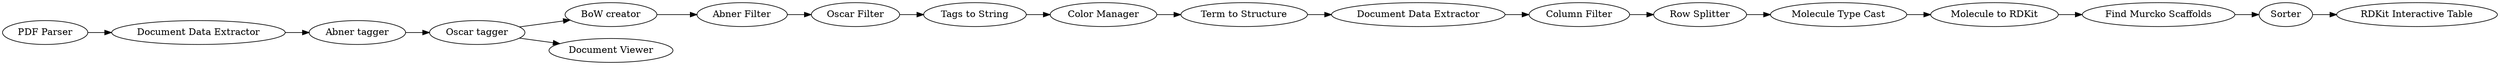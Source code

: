 digraph {
	1 -> 8
	15 -> 14
	27 -> 9
	4 -> 28
	3 -> 7
	31 -> 13
	8 -> 6
	12 -> 19
	7 -> 4
	14 -> 31
	30 -> 29
	9 -> 15
	2 -> 3
	2 -> 5
	6 -> 2
	28 -> 27
	19 -> 30
	13 -> 12
	27 [label="Color Manager"]
	7 [label="Abner Filter"]
	9 [label="Term to Structure"]
	8 [label="Document Data Extractor"]
	3 [label="BoW creator"]
	19 [label="Find Murcko Scaffolds"]
	31 [label="Row Splitter"]
	6 [label="Abner tagger"]
	15 [label="Document Data Extractor"]
	12 [label="Molecule to RDKit"]
	1 [label="PDF Parser"]
	28 [label="Tags to String"]
	4 [label="Oscar Filter"]
	14 [label="Column Filter"]
	5 [label="Document Viewer"]
	13 [label="Molecule Type Cast"]
	29 [label="RDKit Interactive Table"]
	30 [label=Sorter]
	2 [label="Oscar tagger"]
	rankdir=LR
}
